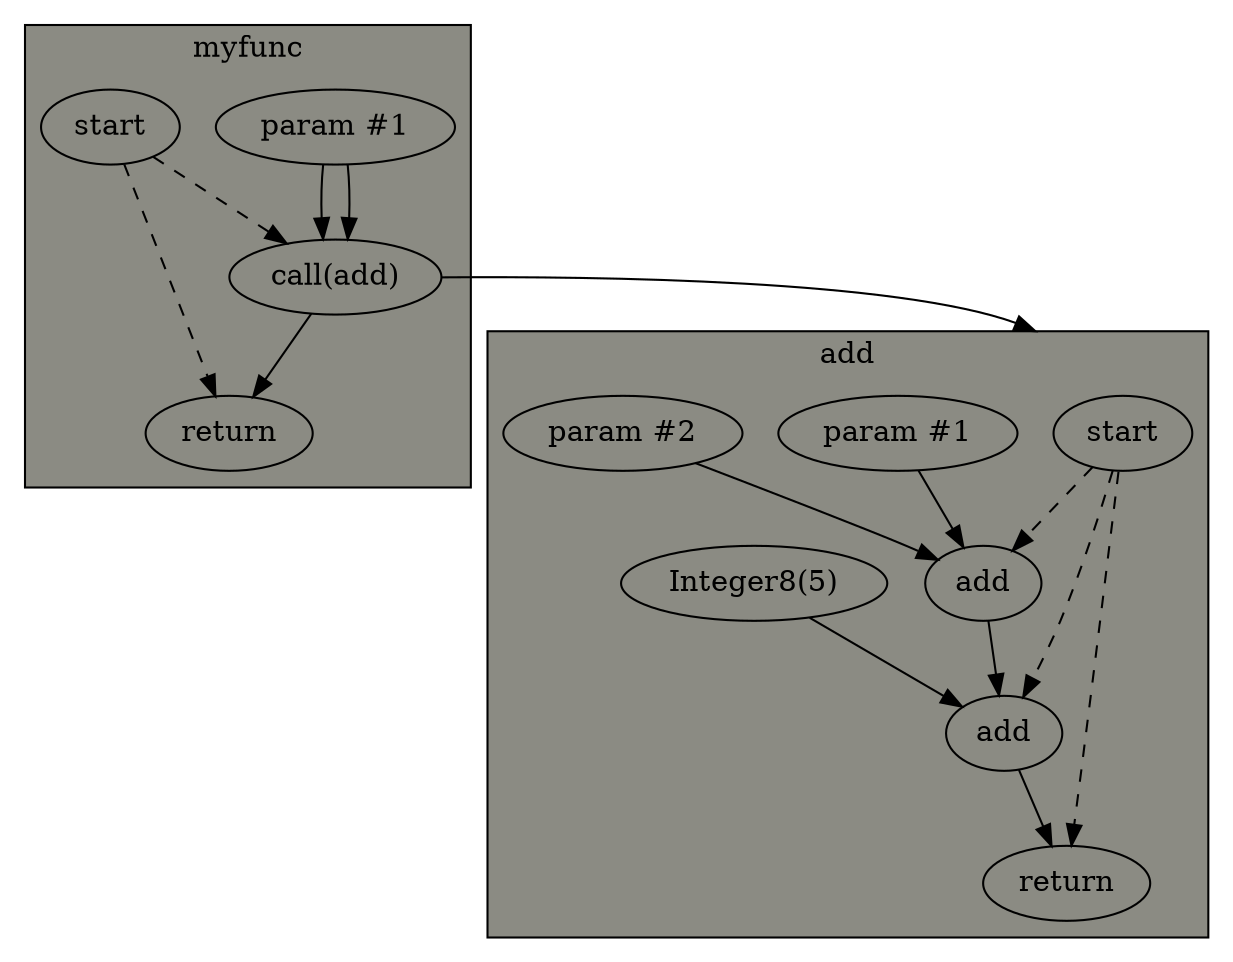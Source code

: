 digraph "Module" {
compound=true
subgraph add {
label="add"
bgcolor=ivory4
cluster=true
start_0_0 [label="start"];
parameter_0_1 [label="param #1"];
parameter_0_2 [label="param #2"];
constant_0_3 [label="Integer8(5)"];
add_0_6 [label="add"];
start_0_0 -> add_0_6 [style="dashed"];
parameter_0_1 -> add_0_6;
parameter_0_2 -> add_0_6;
add_0_4 [label="add"];
start_0_0 -> add_0_4 [style="dashed"];
add_0_6 -> add_0_4;
constant_0_3 -> add_0_4;
return_0_5 [label="return"];
start_0_0 -> return_0_5 [style="dashed"];
add_0_4 -> return_0_5;
}
subgraph myfunc {
label="myfunc"
bgcolor=ivory4
cluster=true
start_1_0 [label="start"];
parameter_1_1 [label="param #1"];
parameter_1_1 -> call_1_2;
parameter_1_1 -> call_1_2;
call_1_2 [label="call(add)"];
start_1_0 -> call_1_2 [style="dashed"];
call_1_2 -> start_0_0 [lhead=add];
return_1_3 [label="return"];
start_1_0 -> return_1_3 [style="dashed"];
call_1_2 -> return_1_3;
}
}
